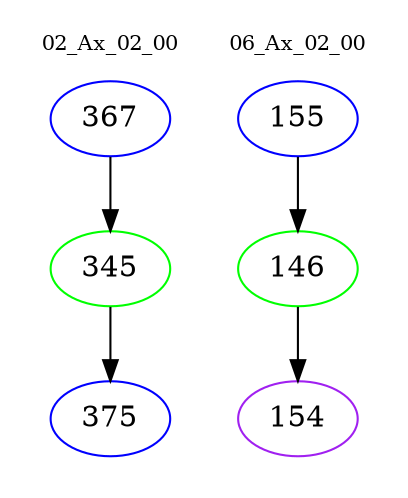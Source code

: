 digraph{
subgraph cluster_0 {
color = white
label = "02_Ax_02_00";
fontsize=10;
T0_367 [label="367", color="blue"]
T0_367 -> T0_345 [color="black"]
T0_345 [label="345", color="green"]
T0_345 -> T0_375 [color="black"]
T0_375 [label="375", color="blue"]
}
subgraph cluster_1 {
color = white
label = "06_Ax_02_00";
fontsize=10;
T1_155 [label="155", color="blue"]
T1_155 -> T1_146 [color="black"]
T1_146 [label="146", color="green"]
T1_146 -> T1_154 [color="black"]
T1_154 [label="154", color="purple"]
}
}
